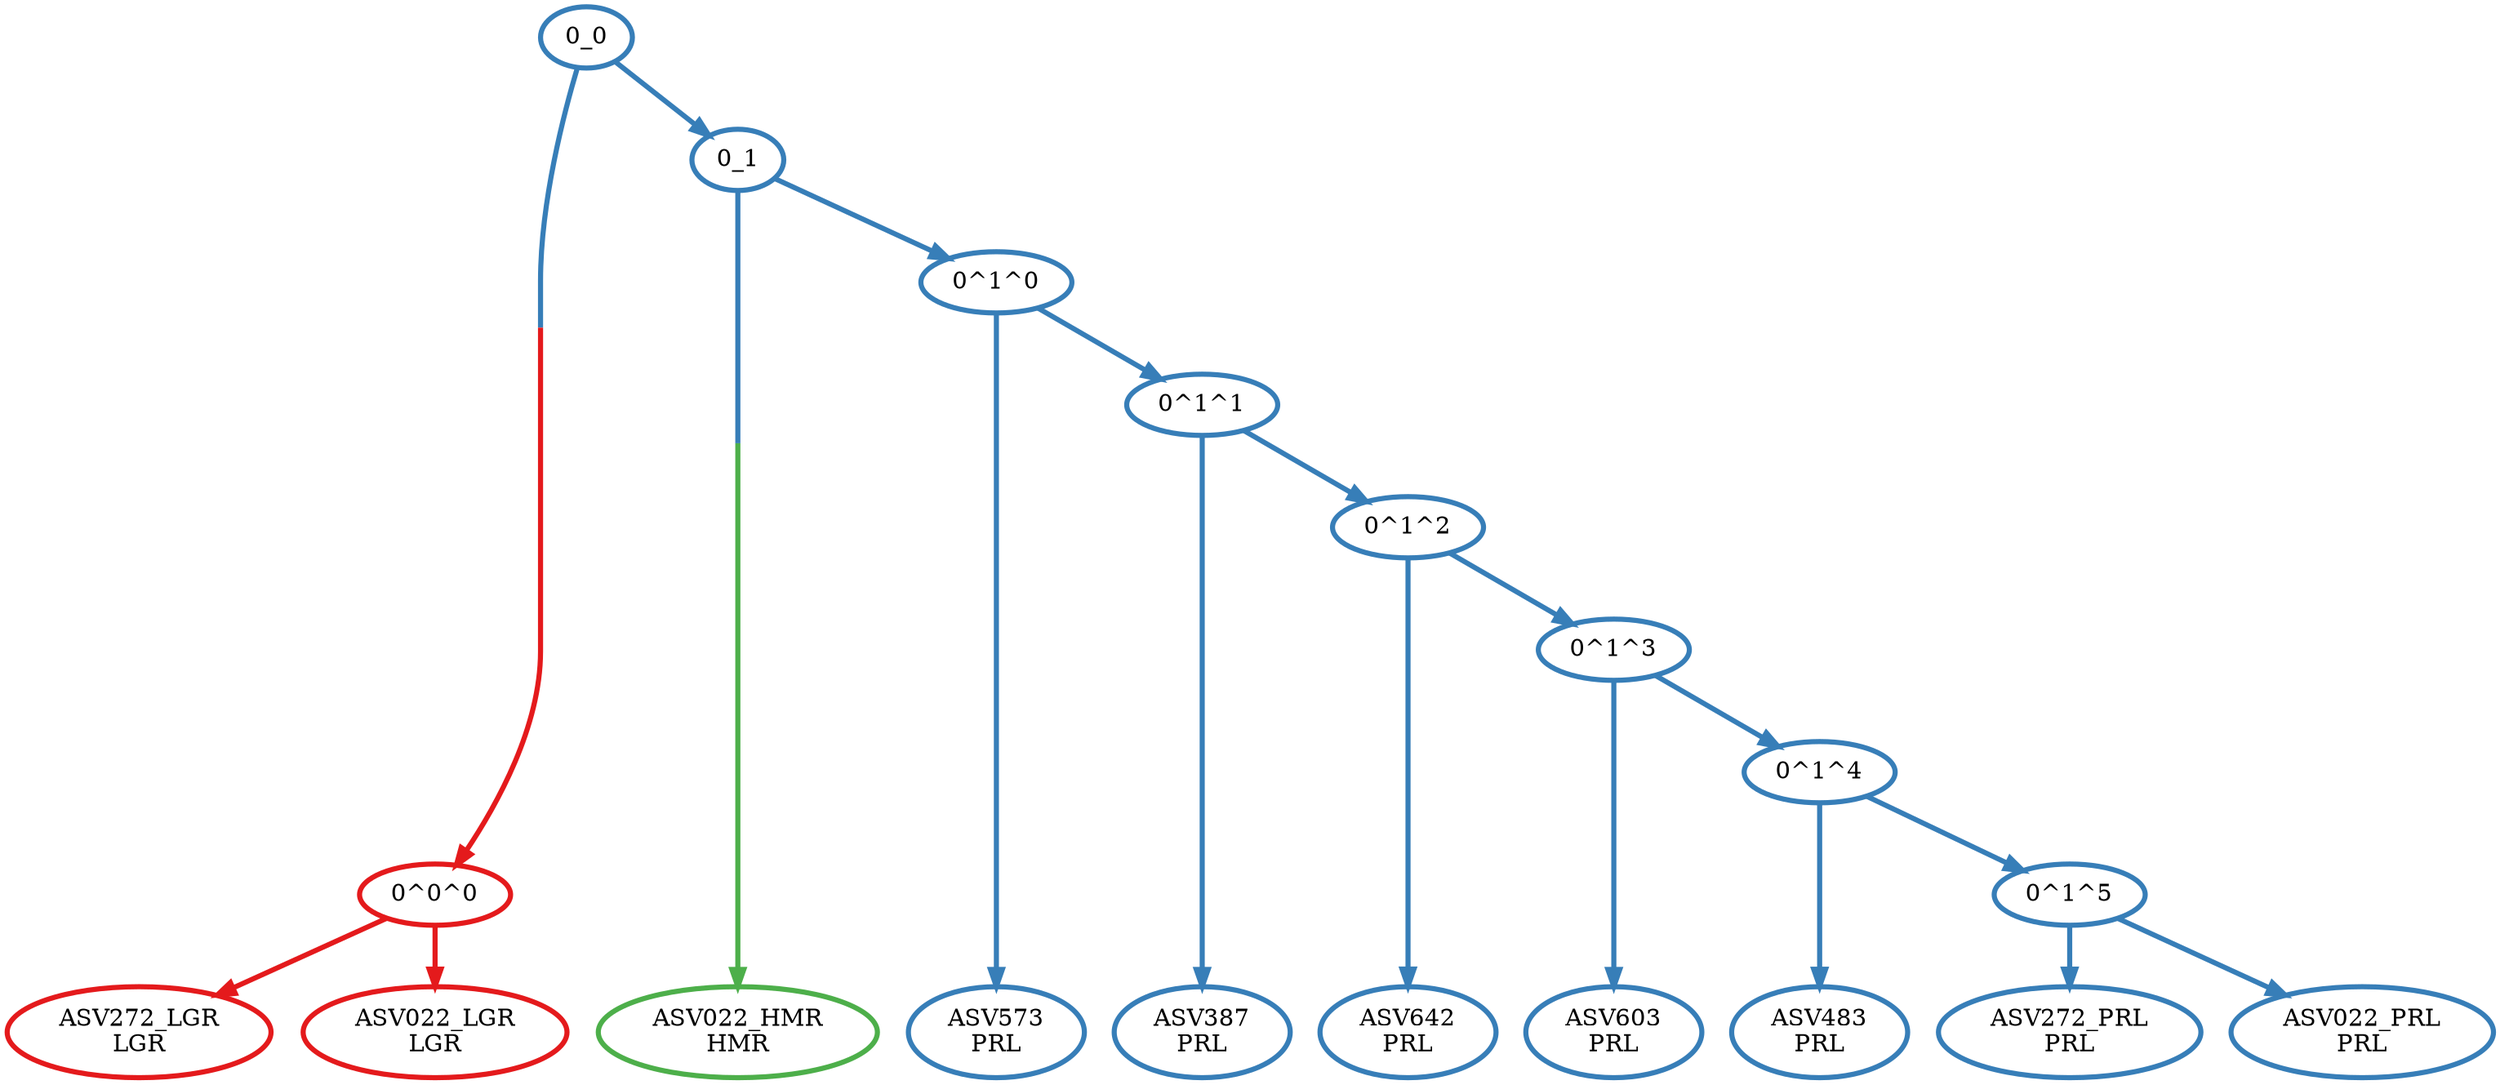 digraph T {
	{
		rank=same
		18 [penwidth=3,colorscheme=set19,color=3,label="ASV022_HMR\nHMR"]
		17 [penwidth=3,colorscheme=set19,color=1,label="ASV272_LGR\nLGR"]
		16 [penwidth=3,colorscheme=set19,color=1,label="ASV022_LGR\nLGR"]
		14 [penwidth=3,colorscheme=set19,color=2,label="ASV272_PRL\nPRL"]
		13 [penwidth=3,colorscheme=set19,color=2,label="ASV022_PRL\nPRL"]
		11 [penwidth=3,colorscheme=set19,color=2,label="ASV483\nPRL"]
		9 [penwidth=3,colorscheme=set19,color=2,label="ASV603\nPRL"]
		7 [penwidth=3,colorscheme=set19,color=2,label="ASV642\nPRL"]
		5 [penwidth=3,colorscheme=set19,color=2,label="ASV387\nPRL"]
		3 [penwidth=3,colorscheme=set19,color=2,label="ASV573\nPRL"]
	}
	15 [penwidth=3,colorscheme=set19,color=1,label="0^0^0"]
	12 [penwidth=3,colorscheme=set19,color=2,label="0^1^5"]
	10 [penwidth=3,colorscheme=set19,color=2,label="0^1^4"]
	8 [penwidth=3,colorscheme=set19,color=2,label="0^1^3"]
	6 [penwidth=3,colorscheme=set19,color=2,label="0^1^2"]
	4 [penwidth=3,colorscheme=set19,color=2,label="0^1^1"]
	2 [penwidth=3,colorscheme=set19,color=2,label="0^1^0"]
	1 [penwidth=3,colorscheme=set19,color=2,label="0_1"]
	0 [penwidth=3,colorscheme=set19,color=2,label="0_0"]
	15 -> 17 [penwidth=3,colorscheme=set19,color=1]
	15 -> 16 [penwidth=3,colorscheme=set19,color=1]
	12 -> 14 [penwidth=3,colorscheme=set19,color=2]
	12 -> 13 [penwidth=3,colorscheme=set19,color=2]
	10 -> 12 [penwidth=3,colorscheme=set19,color=2]
	10 -> 11 [penwidth=3,colorscheme=set19,color=2]
	8 -> 10 [penwidth=3,colorscheme=set19,color=2]
	8 -> 9 [penwidth=3,colorscheme=set19,color=2]
	6 -> 8 [penwidth=3,colorscheme=set19,color=2]
	6 -> 7 [penwidth=3,colorscheme=set19,color=2]
	4 -> 6 [penwidth=3,colorscheme=set19,color=2]
	4 -> 5 [penwidth=3,colorscheme=set19,color=2]
	2 -> 4 [penwidth=3,colorscheme=set19,color=2]
	2 -> 3 [penwidth=3,colorscheme=set19,color=2]
	1 -> 18 [penwidth=3,colorscheme=set19,color="2;0.5:3"]
	1 -> 2 [penwidth=3,colorscheme=set19,color=2]
	0 -> 15 [penwidth=3,colorscheme=set19,color="2;0.5:1"]
	0 -> 1 [penwidth=3,colorscheme=set19,color=2]
}
